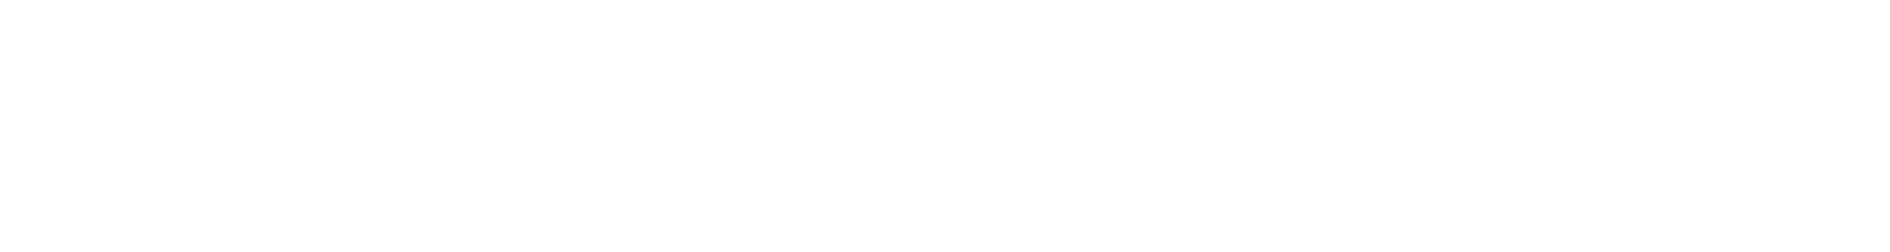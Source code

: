 digraph finite_state_machine {
	rankdir=LR;
	size="15,10"
	labelloc="b";
	color=white;
	fontcolor=white;
	bgcolor=transparent;
	rankdir=LR;
	label="Regex : (a+b)b*c";
	node [color=white fontcolor=white shape = doublecircle label=""]; addr_11
	node [color=white fontcolor=white shape = circle]
	addr_9 -> addr_10 [color=white fontcolor=white  label = "e" ];
	addr_10 -> addr_11 [color=white fontcolor=white  label = "c" ];
	addr_2 -> addr_3 [color=white fontcolor=white  label = "b" ];
	addr_4 -> addr_2 [color=white fontcolor=white  label = "e" ];
	addr_4 -> addr_0 [color=white fontcolor=white  label = "e" ];
	addr_3 -> addr_5 [color=white fontcolor=white  label = "e" ];
	addr_0 -> addr_1 [color=white fontcolor=white  label = "a" ];
	addr_8 -> addr_9 [color=white fontcolor=white  label = "e" ];
	addr_8 -> addr_6 [color=white fontcolor=white  label = "e" ];
	addr_6 -> addr_7 [color=white fontcolor=white  label = "b" ];
	addr_1 -> addr_5 [color=white fontcolor=white  label = "e" ];
	addr_5 -> addr_8 [color=white fontcolor=white  label = "e" ];
	addr_7 -> addr_9 [color=white fontcolor=white  label = "e" ];
	addr_7 -> addr_6 [color=white fontcolor=white  label = "e" ];
	node [color=white fontcolor=white shape = none label=""]; start
	start -> addr_4 [color=white fontcolor=white  label = "start" ]
}
